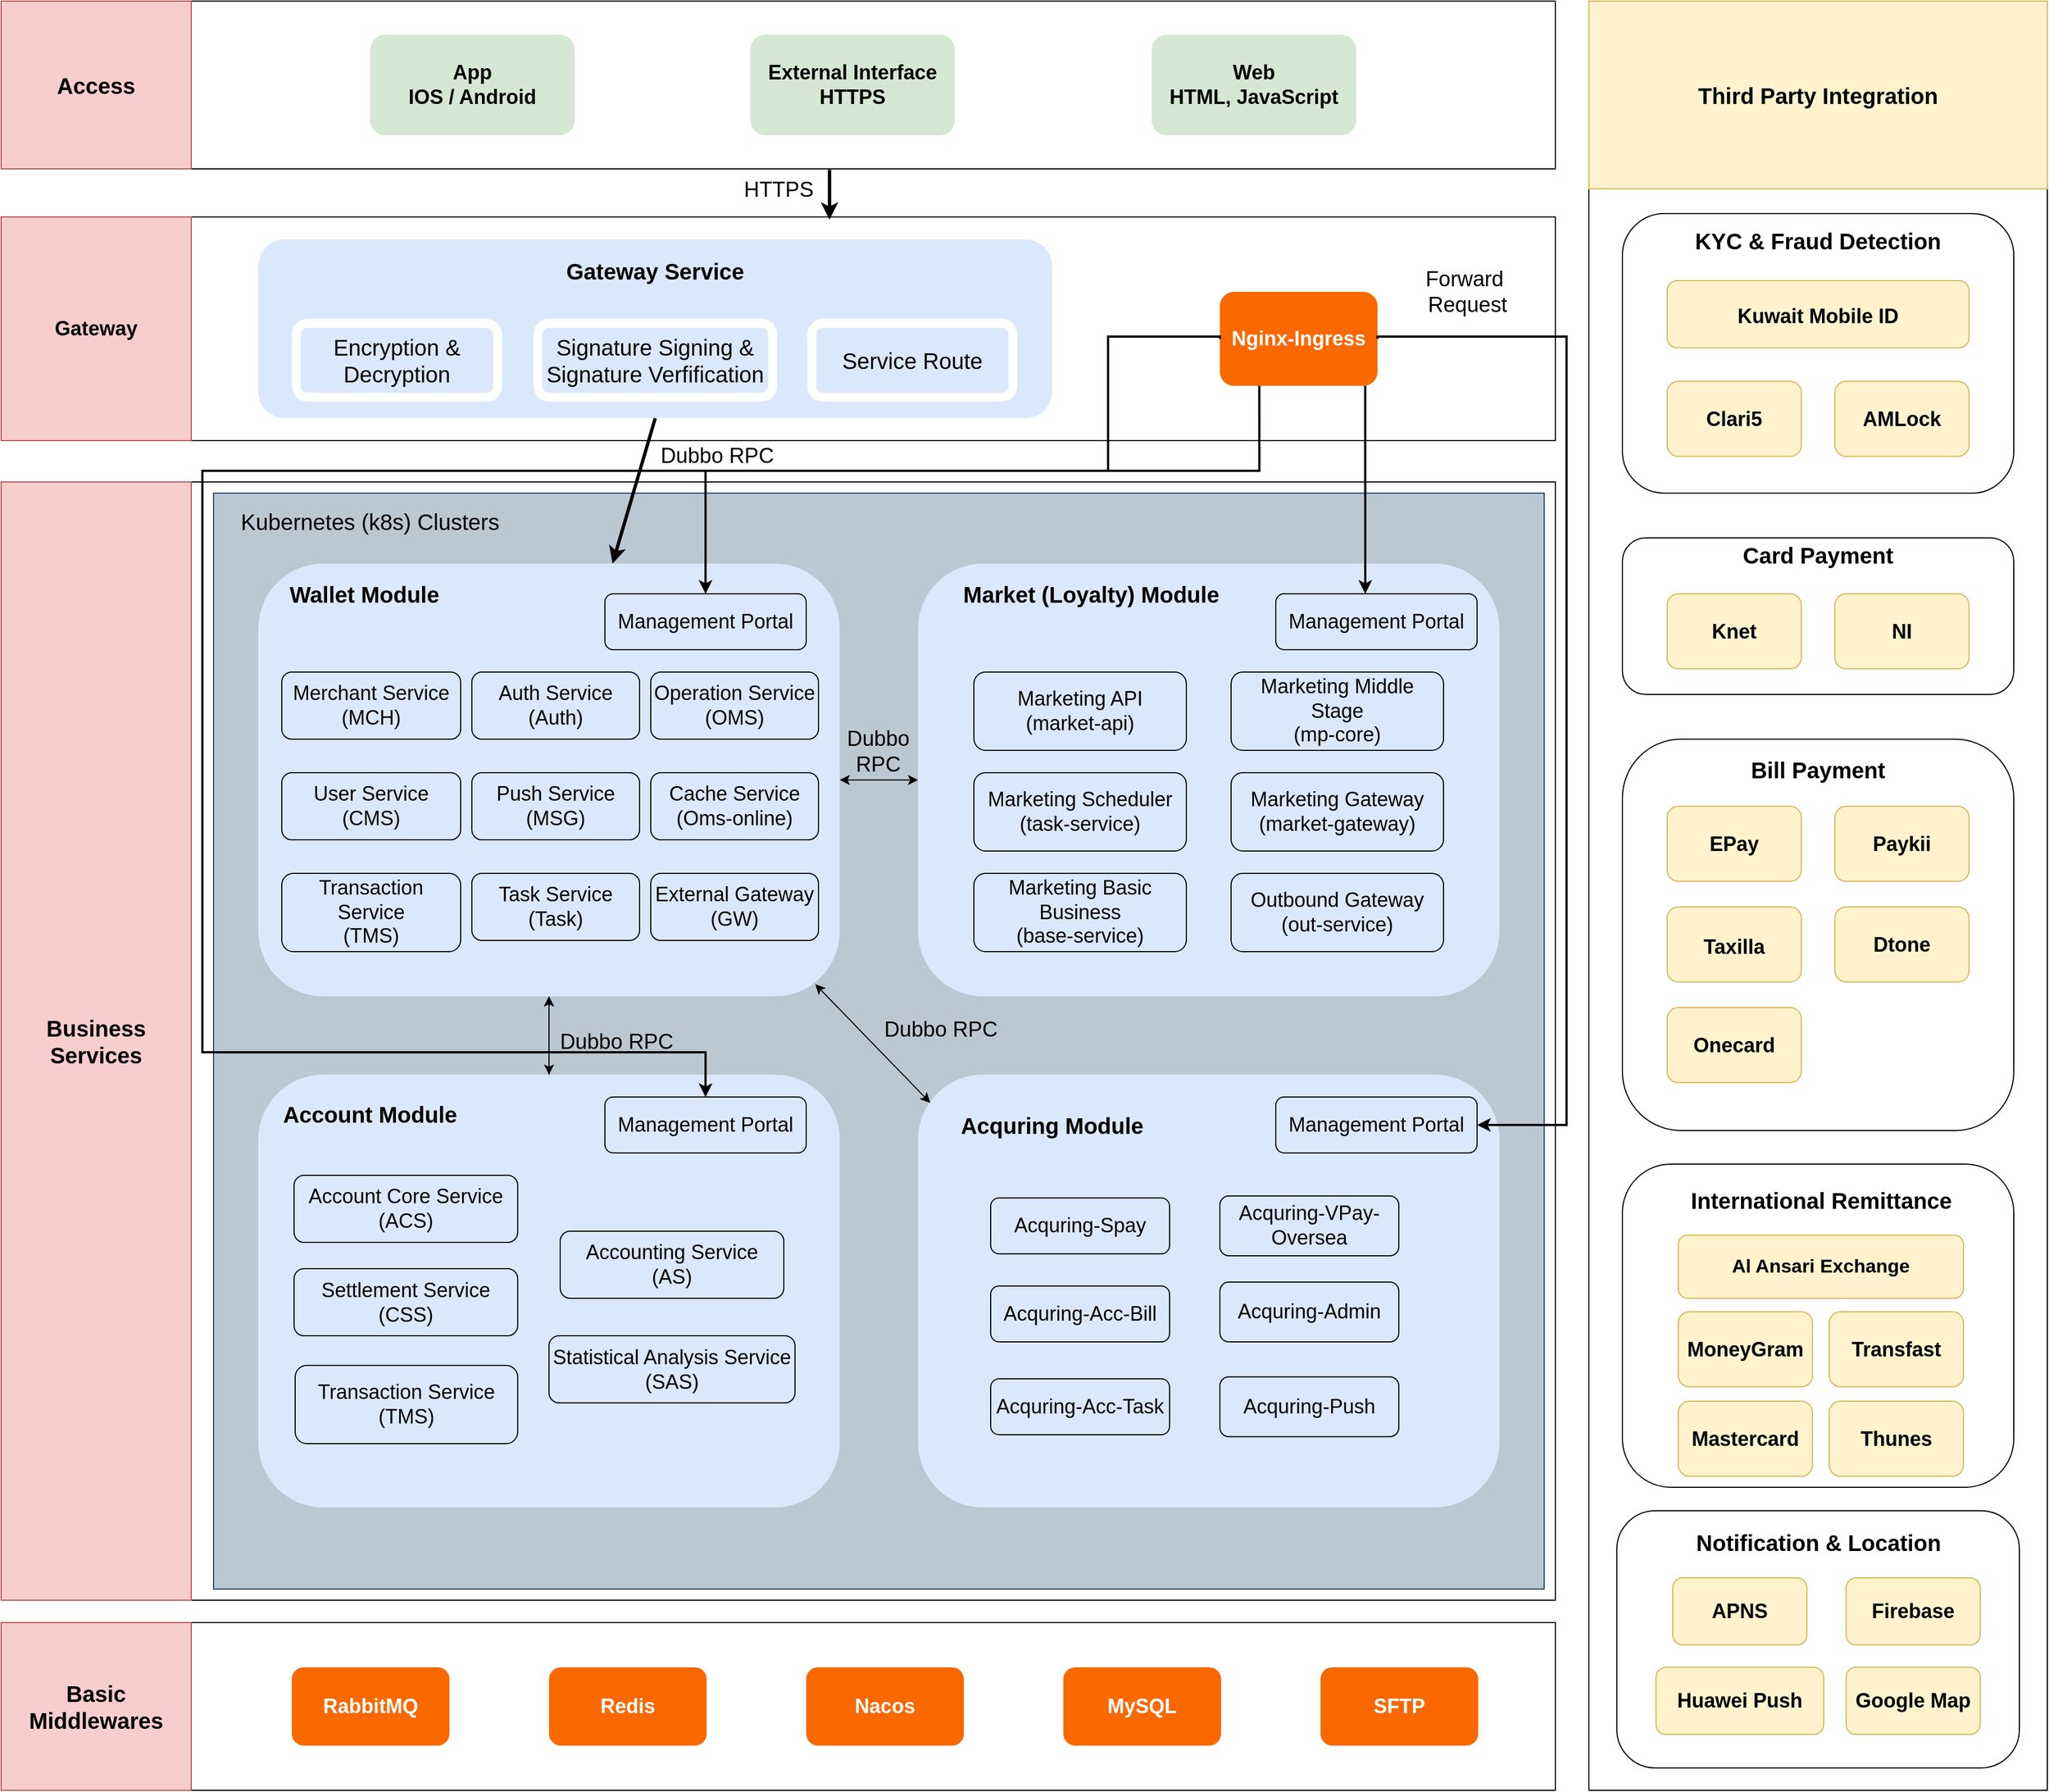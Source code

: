 <mxfile version="24.4.9" type="github">
  <diagram name="第 1 页" id="h-kJyA-lv_k0Xgh3hI3_">
    <mxGraphModel dx="2049" dy="-115" grid="1" gridSize="10" guides="1" tooltips="1" connect="1" arrows="1" fold="1" page="1" pageScale="1" pageWidth="827" pageHeight="1169" math="0" shadow="0">
      <root>
        <mxCell id="0" />
        <mxCell id="1" parent="0" />
        <mxCell id="MVd7tDYTYP6lwRs-U0C5-5" value="" style="group" vertex="1" connectable="0" parent="1">
          <mxGeometry x="120" y="1250" width="1390" height="150" as="geometry" />
        </mxCell>
        <mxCell id="MVd7tDYTYP6lwRs-U0C5-6" value="" style="rounded=0;whiteSpace=wrap;html=1;fontSize=11;strokeWidth=1;" vertex="1" parent="MVd7tDYTYP6lwRs-U0C5-5">
          <mxGeometry width="1390" height="150" as="geometry" />
        </mxCell>
        <mxCell id="MVd7tDYTYP6lwRs-U0C5-7" value="&lt;font size=&quot;1&quot; style=&quot;&quot;&gt;&lt;b style=&quot;font-size: 20px;&quot;&gt;Access&lt;/b&gt;&lt;/font&gt;" style="rounded=0;whiteSpace=wrap;html=1;fillColor=#f8cecc;strokeColor=#b85450;" vertex="1" parent="MVd7tDYTYP6lwRs-U0C5-5">
          <mxGeometry width="170" height="150" as="geometry" />
        </mxCell>
        <mxCell id="MVd7tDYTYP6lwRs-U0C5-36" value="&lt;b&gt;App&lt;/b&gt;&lt;div style=&quot;font-size: 18px;&quot;&gt;&lt;b&gt;IOS / Android&lt;/b&gt;&lt;/div&gt;" style="rounded=1;whiteSpace=wrap;html=1;fillColor=#d5e8d4;strokeColor=none;fontSize=18;" vertex="1" parent="MVd7tDYTYP6lwRs-U0C5-5">
          <mxGeometry x="330" y="30" width="183" height="90" as="geometry" />
        </mxCell>
        <mxCell id="MVd7tDYTYP6lwRs-U0C5-37" value="&lt;b&gt;External Interface&lt;/b&gt;&lt;div&gt;&lt;b&gt;HTTPS&lt;/b&gt;&lt;/div&gt;" style="rounded=1;whiteSpace=wrap;html=1;fillColor=#d5e8d4;strokeColor=none;fontSize=18;" vertex="1" parent="MVd7tDYTYP6lwRs-U0C5-5">
          <mxGeometry x="670" y="30" width="183" height="90" as="geometry" />
        </mxCell>
        <mxCell id="MVd7tDYTYP6lwRs-U0C5-38" value="&lt;b&gt;Web&lt;/b&gt;&lt;div&gt;&lt;b&gt;HTML, JavaScript&lt;/b&gt;&lt;/div&gt;" style="rounded=1;whiteSpace=wrap;html=1;fillColor=#d5e8d4;strokeColor=none;fontSize=18;" vertex="1" parent="MVd7tDYTYP6lwRs-U0C5-5">
          <mxGeometry x="1029" y="30" width="183" height="90" as="geometry" />
        </mxCell>
        <mxCell id="MVd7tDYTYP6lwRs-U0C5-11" value="" style="group" vertex="1" connectable="0" parent="1">
          <mxGeometry x="120" y="1443" width="1390" height="200" as="geometry" />
        </mxCell>
        <mxCell id="MVd7tDYTYP6lwRs-U0C5-12" value="" style="rounded=0;whiteSpace=wrap;html=1;fontSize=11;strokeWidth=1;" vertex="1" parent="MVd7tDYTYP6lwRs-U0C5-11">
          <mxGeometry width="1390" height="200" as="geometry" />
        </mxCell>
        <mxCell id="MVd7tDYTYP6lwRs-U0C5-13" value="&lt;font style=&quot;font-size: 18px;&quot;&gt;&lt;b&gt;Gateway&lt;/b&gt;&lt;/font&gt;" style="rounded=0;whiteSpace=wrap;html=1;fillColor=#f8cecc;strokeColor=#b85450;" vertex="1" parent="MVd7tDYTYP6lwRs-U0C5-11">
          <mxGeometry width="170" height="200" as="geometry" />
        </mxCell>
        <mxCell id="MVd7tDYTYP6lwRs-U0C5-39" value="&lt;font color=&quot;#ffffff&quot; style=&quot;font-size: 18px;&quot;&gt;&lt;b&gt;Nginx-Ingress&lt;/b&gt;&lt;/font&gt;" style="rounded=1;whiteSpace=wrap;html=1;labelBorderColor=none;fillColor=#fa6800;strokeColor=none;fontColor=#000000;" vertex="1" parent="MVd7tDYTYP6lwRs-U0C5-11">
          <mxGeometry x="1090" y="67.06" width="141" height="84" as="geometry" />
        </mxCell>
        <mxCell id="MVd7tDYTYP6lwRs-U0C5-117" value="" style="rounded=1;whiteSpace=wrap;html=1;fillColor=#dae8fc;strokeColor=none;" vertex="1" parent="MVd7tDYTYP6lwRs-U0C5-11">
          <mxGeometry x="230" y="20" width="710" height="160" as="geometry" />
        </mxCell>
        <mxCell id="MVd7tDYTYP6lwRs-U0C5-121" value="&lt;font style=&quot;font-size: 20px;&quot;&gt;Service Route&lt;/font&gt;" style="rounded=1;whiteSpace=wrap;html=1;fillColor=#dae8fc;strokeColor=#FFFFFF;strokeWidth=8;" vertex="1" parent="MVd7tDYTYP6lwRs-U0C5-11">
          <mxGeometry x="725" y="95.294" width="180" height="65.882" as="geometry" />
        </mxCell>
        <mxCell id="MVd7tDYTYP6lwRs-U0C5-120" value="&lt;font style=&quot;font-size: 20px;&quot;&gt;Signature Signing &amp;amp; Signature Verfification&lt;/font&gt;" style="rounded=1;whiteSpace=wrap;html=1;fillColor=#dae8fc;strokeColor=#FFFFFF;strokeWidth=8;" vertex="1" parent="MVd7tDYTYP6lwRs-U0C5-11">
          <mxGeometry x="480" y="95.294" width="210" height="65.882" as="geometry" />
        </mxCell>
        <mxCell id="MVd7tDYTYP6lwRs-U0C5-118" value="&lt;font style=&quot;font-size: 20px;&quot;&gt;Gateway Service&lt;/font&gt;" style="text;strokeColor=none;align=center;fillColor=none;html=1;verticalAlign=middle;whiteSpace=wrap;rounded=0;fontStyle=1" vertex="1" parent="MVd7tDYTYP6lwRs-U0C5-11">
          <mxGeometry x="445" y="29.412" width="280" height="37.647" as="geometry" />
        </mxCell>
        <mxCell id="MVd7tDYTYP6lwRs-U0C5-119" value="&lt;font style=&quot;font-size: 20px;&quot;&gt;Encryption &amp;amp; Decryption&lt;/font&gt;" style="rounded=1;whiteSpace=wrap;html=1;fillColor=#dae8fc;strokeColor=#FFFFFF;strokeWidth=8;" vertex="1" parent="MVd7tDYTYP6lwRs-U0C5-11">
          <mxGeometry x="264" y="95.294" width="180" height="65.882" as="geometry" />
        </mxCell>
        <mxCell id="MVd7tDYTYP6lwRs-U0C5-24" value="" style="group;fontStyle=1" vertex="1" connectable="0" parent="1">
          <mxGeometry x="120" y="1680" width="1420" height="1050" as="geometry" />
        </mxCell>
        <mxCell id="MVd7tDYTYP6lwRs-U0C5-15" value="" style="rounded=0;whiteSpace=wrap;html=1;fontSize=11;strokeWidth=1;" vertex="1" parent="MVd7tDYTYP6lwRs-U0C5-24">
          <mxGeometry width="1390" height="1000" as="geometry" />
        </mxCell>
        <mxCell id="MVd7tDYTYP6lwRs-U0C5-16" value="&lt;font style=&quot;font-size: 20px;&quot;&gt;&lt;b style=&quot;&quot;&gt;Business&lt;/b&gt;&lt;/font&gt;&lt;div style=&quot;font-size: 20px;&quot;&gt;&lt;font style=&quot;font-size: 20px;&quot;&gt;&lt;b style=&quot;&quot;&gt;Services&lt;/b&gt;&lt;/font&gt;&lt;/div&gt;" style="rounded=0;whiteSpace=wrap;html=1;fillColor=#f8cecc;strokeColor=#b85450;" vertex="1" parent="MVd7tDYTYP6lwRs-U0C5-24">
          <mxGeometry width="170" height="1000" as="geometry" />
        </mxCell>
        <mxCell id="MVd7tDYTYP6lwRs-U0C5-140" value="" style="rounded=0;whiteSpace=wrap;html=1;fillColor=#bac8d3;strokeColor=#23445d;" vertex="1" parent="MVd7tDYTYP6lwRs-U0C5-24">
          <mxGeometry x="190" y="10" width="1190" height="980" as="geometry" />
        </mxCell>
        <mxCell id="MVd7tDYTYP6lwRs-U0C5-167" style="rounded=0;orthogonalLoop=1;jettySize=auto;html=1;exitX=0.5;exitY=1;exitDx=0;exitDy=0;entryX=0.5;entryY=0;entryDx=0;entryDy=0;startArrow=classic;startFill=1;" edge="1" parent="MVd7tDYTYP6lwRs-U0C5-24" source="MVd7tDYTYP6lwRs-U0C5-125" target="MVd7tDYTYP6lwRs-U0C5-153">
          <mxGeometry relative="1" as="geometry" />
        </mxCell>
        <mxCell id="MVd7tDYTYP6lwRs-U0C5-170" value="&lt;font style=&quot;font-size: 19px;&quot;&gt;Dubbo RPC&lt;/font&gt;" style="edgeLabel;html=1;align=center;verticalAlign=middle;resizable=0;points=[];labelBackgroundColor=none;" vertex="1" connectable="0" parent="MVd7tDYTYP6lwRs-U0C5-167">
          <mxGeometry x="0.041" y="-3" relative="1" as="geometry">
            <mxPoint x="63" y="4" as="offset" />
          </mxGeometry>
        </mxCell>
        <mxCell id="MVd7tDYTYP6lwRs-U0C5-168" style="edgeStyle=orthogonalEdgeStyle;rounded=0;orthogonalLoop=1;jettySize=auto;html=1;exitX=1;exitY=0.5;exitDx=0;exitDy=0;entryX=0;entryY=0.5;entryDx=0;entryDy=0;startArrow=classic;startFill=1;" edge="1" parent="MVd7tDYTYP6lwRs-U0C5-24" source="MVd7tDYTYP6lwRs-U0C5-125" target="MVd7tDYTYP6lwRs-U0C5-152">
          <mxGeometry relative="1" as="geometry" />
        </mxCell>
        <mxCell id="MVd7tDYTYP6lwRs-U0C5-175" value="&lt;span style=&quot;font-size: 19px;&quot;&gt;Dubbo&lt;/span&gt;&lt;div&gt;&lt;span style=&quot;font-size: 19px;&quot;&gt;RPC&lt;/span&gt;&lt;/div&gt;" style="edgeLabel;html=1;align=center;verticalAlign=middle;resizable=0;points=[];labelBackgroundColor=none;" vertex="1" connectable="0" parent="MVd7tDYTYP6lwRs-U0C5-168">
          <mxGeometry x="-0.196" relative="1" as="geometry">
            <mxPoint x="6" y="-26" as="offset" />
          </mxGeometry>
        </mxCell>
        <mxCell id="MVd7tDYTYP6lwRs-U0C5-125" value="" style="rounded=1;whiteSpace=wrap;html=1;fillColor=#dae8fc;strokeColor=none;" vertex="1" parent="MVd7tDYTYP6lwRs-U0C5-24">
          <mxGeometry x="230" y="73" width="520" height="387" as="geometry" />
        </mxCell>
        <mxCell id="MVd7tDYTYP6lwRs-U0C5-152" value="" style="rounded=1;whiteSpace=wrap;html=1;fillColor=#dae8fc;strokeColor=none;" vertex="1" parent="MVd7tDYTYP6lwRs-U0C5-24">
          <mxGeometry x="820" y="73" width="520" height="387" as="geometry" />
        </mxCell>
        <mxCell id="MVd7tDYTYP6lwRs-U0C5-172" value="" style="edgeStyle=orthogonalEdgeStyle;rounded=0;orthogonalLoop=1;jettySize=auto;html=1;" edge="1" parent="MVd7tDYTYP6lwRs-U0C5-24" source="MVd7tDYTYP6lwRs-U0C5-153" target="MVd7tDYTYP6lwRs-U0C5-125">
          <mxGeometry relative="1" as="geometry" />
        </mxCell>
        <mxCell id="MVd7tDYTYP6lwRs-U0C5-153" value="" style="rounded=1;whiteSpace=wrap;html=1;fillColor=#dae8fc;strokeColor=none;" vertex="1" parent="MVd7tDYTYP6lwRs-U0C5-24">
          <mxGeometry x="230" y="530" width="520" height="387" as="geometry" />
        </mxCell>
        <mxCell id="MVd7tDYTYP6lwRs-U0C5-154" value="" style="rounded=1;whiteSpace=wrap;html=1;fillColor=#dae8fc;strokeColor=none;" vertex="1" parent="MVd7tDYTYP6lwRs-U0C5-24">
          <mxGeometry x="820" y="530" width="520" height="387" as="geometry" />
        </mxCell>
        <mxCell id="MVd7tDYTYP6lwRs-U0C5-156" value="&lt;font style=&quot;font-size: 18px;&quot;&gt;Management Portal&lt;/font&gt;" style="rounded=1;whiteSpace=wrap;html=1;fillColor=#dae8fc;strokeColor=#000000;" vertex="1" parent="MVd7tDYTYP6lwRs-U0C5-24">
          <mxGeometry x="540" y="100" width="180" height="50" as="geometry" />
        </mxCell>
        <mxCell id="MVd7tDYTYP6lwRs-U0C5-160" value="&lt;font style=&quot;font-size: 20px;&quot;&gt;Kubernetes (k8s) Clusters&lt;/font&gt;" style="text;strokeColor=none;align=center;fillColor=none;html=1;verticalAlign=middle;whiteSpace=wrap;rounded=0;" vertex="1" parent="MVd7tDYTYP6lwRs-U0C5-24">
          <mxGeometry x="200" y="20" width="260" height="30" as="geometry" />
        </mxCell>
        <mxCell id="MVd7tDYTYP6lwRs-U0C5-169" style="rounded=0;orthogonalLoop=1;jettySize=auto;html=1;exitX=0.958;exitY=0.972;exitDx=0;exitDy=0;entryX=0.021;entryY=0.065;entryDx=0;entryDy=0;entryPerimeter=0;startArrow=classic;startFill=1;exitPerimeter=0;" edge="1" parent="MVd7tDYTYP6lwRs-U0C5-24" source="MVd7tDYTYP6lwRs-U0C5-125" target="MVd7tDYTYP6lwRs-U0C5-154">
          <mxGeometry relative="1" as="geometry" />
        </mxCell>
        <mxCell id="MVd7tDYTYP6lwRs-U0C5-174" value="&lt;span style=&quot;font-size: 19px;&quot;&gt;Dubbo RPC&lt;/span&gt;" style="edgeLabel;html=1;align=center;verticalAlign=middle;resizable=0;points=[];labelBackgroundColor=none;" vertex="1" connectable="0" parent="MVd7tDYTYP6lwRs-U0C5-169">
          <mxGeometry x="-0.179" y="5" relative="1" as="geometry">
            <mxPoint x="66" y="1" as="offset" />
          </mxGeometry>
        </mxCell>
        <mxCell id="MVd7tDYTYP6lwRs-U0C5-177" value="&lt;font style=&quot;font-size: 20px;&quot;&gt;&lt;b&gt;Wallet Module&lt;/b&gt;&lt;/font&gt;" style="text;strokeColor=none;align=center;fillColor=none;html=1;verticalAlign=middle;whiteSpace=wrap;rounded=0;" vertex="1" parent="MVd7tDYTYP6lwRs-U0C5-24">
          <mxGeometry x="220" y="90" width="210" height="20" as="geometry" />
        </mxCell>
        <mxCell id="MVd7tDYTYP6lwRs-U0C5-179" value="&lt;b&gt;&lt;font style=&quot;font-size: 20px;&quot;&gt;Market (Loyalty) Module&lt;/font&gt;&lt;/b&gt;" style="text;strokeColor=none;align=center;fillColor=none;html=1;verticalAlign=middle;whiteSpace=wrap;rounded=0;" vertex="1" parent="MVd7tDYTYP6lwRs-U0C5-24">
          <mxGeometry x="850" y="85" width="250" height="30" as="geometry" />
        </mxCell>
        <mxCell id="MVd7tDYTYP6lwRs-U0C5-180" value="&lt;b&gt;&lt;font style=&quot;font-size: 20px;&quot;&gt;Account Module&lt;/font&gt;&lt;/b&gt;" style="text;strokeColor=none;align=center;fillColor=none;html=1;verticalAlign=middle;whiteSpace=wrap;rounded=0;" vertex="1" parent="MVd7tDYTYP6lwRs-U0C5-24">
          <mxGeometry x="240" y="550" width="180" height="30" as="geometry" />
        </mxCell>
        <mxCell id="MVd7tDYTYP6lwRs-U0C5-181" value="&lt;b&gt;&lt;font style=&quot;font-size: 20px;&quot;&gt;Acquring Module&lt;/font&gt;&lt;/b&gt;" style="text;strokeColor=none;align=center;fillColor=none;html=1;verticalAlign=middle;whiteSpace=wrap;rounded=0;" vertex="1" parent="MVd7tDYTYP6lwRs-U0C5-24">
          <mxGeometry x="850" y="560" width="180" height="30" as="geometry" />
        </mxCell>
        <mxCell id="MVd7tDYTYP6lwRs-U0C5-182" value="&lt;font style=&quot;font-size: 18px;&quot;&gt;Merchant Service (MCH)&lt;/font&gt;" style="rounded=1;whiteSpace=wrap;html=1;fillColor=#dae8fc;strokeColor=#000000;" vertex="1" parent="MVd7tDYTYP6lwRs-U0C5-24">
          <mxGeometry x="251" y="170" width="160" height="60" as="geometry" />
        </mxCell>
        <mxCell id="MVd7tDYTYP6lwRs-U0C5-183" value="&lt;font style=&quot;font-size: 18px;&quot;&gt;Management Portal&lt;/font&gt;" style="rounded=1;whiteSpace=wrap;html=1;fillColor=#dae8fc;strokeColor=#000000;" vertex="1" parent="MVd7tDYTYP6lwRs-U0C5-24">
          <mxGeometry x="1140" y="100" width="180" height="50" as="geometry" />
        </mxCell>
        <mxCell id="MVd7tDYTYP6lwRs-U0C5-184" value="&lt;font style=&quot;font-size: 18px;&quot;&gt;Management Portal&lt;/font&gt;" style="rounded=1;whiteSpace=wrap;html=1;fillColor=#dae8fc;strokeColor=#000000;" vertex="1" parent="MVd7tDYTYP6lwRs-U0C5-24">
          <mxGeometry x="540" y="550" width="180" height="50" as="geometry" />
        </mxCell>
        <mxCell id="MVd7tDYTYP6lwRs-U0C5-185" value="&lt;font style=&quot;font-size: 18px;&quot;&gt;Management Portal&lt;/font&gt;" style="rounded=1;whiteSpace=wrap;html=1;fillColor=#dae8fc;strokeColor=#000000;" vertex="1" parent="MVd7tDYTYP6lwRs-U0C5-24">
          <mxGeometry x="1140" y="550" width="180" height="50" as="geometry" />
        </mxCell>
        <mxCell id="MVd7tDYTYP6lwRs-U0C5-187" value="&lt;font style=&quot;font-size: 18px;&quot;&gt;User Service (CMS)&lt;/font&gt;" style="rounded=1;whiteSpace=wrap;html=1;fillColor=#dae8fc;strokeColor=#000000;" vertex="1" parent="MVd7tDYTYP6lwRs-U0C5-24">
          <mxGeometry x="251" y="260" width="160" height="60" as="geometry" />
        </mxCell>
        <mxCell id="MVd7tDYTYP6lwRs-U0C5-188" value="&lt;font style=&quot;font-size: 18px;&quot;&gt;Transaction Service&lt;/font&gt;&lt;div&gt;&lt;font style=&quot;font-size: 18px;&quot;&gt;(TMS)&lt;/font&gt;&lt;/div&gt;" style="rounded=1;whiteSpace=wrap;html=1;fillColor=#dae8fc;strokeColor=#000000;" vertex="1" parent="MVd7tDYTYP6lwRs-U0C5-24">
          <mxGeometry x="251" y="350" width="160" height="70" as="geometry" />
        </mxCell>
        <mxCell id="MVd7tDYTYP6lwRs-U0C5-190" value="&lt;font style=&quot;font-size: 18px;&quot;&gt;Auth Service (Auth)&lt;/font&gt;" style="rounded=1;whiteSpace=wrap;html=1;fillColor=#dae8fc;strokeColor=#000000;" vertex="1" parent="MVd7tDYTYP6lwRs-U0C5-24">
          <mxGeometry x="421" y="170" width="150" height="60" as="geometry" />
        </mxCell>
        <mxCell id="MVd7tDYTYP6lwRs-U0C5-191" value="&lt;font style=&quot;font-size: 18px;&quot;&gt;Push Service (MSG)&lt;/font&gt;" style="rounded=1;whiteSpace=wrap;html=1;fillColor=#dae8fc;strokeColor=#000000;" vertex="1" parent="MVd7tDYTYP6lwRs-U0C5-24">
          <mxGeometry x="421" y="260" width="150" height="60" as="geometry" />
        </mxCell>
        <mxCell id="MVd7tDYTYP6lwRs-U0C5-192" value="&lt;font style=&quot;font-size: 18px;&quot;&gt;Task Service (Task&lt;/font&gt;&lt;span style=&quot;font-size: 18px; background-color: initial;&quot;&gt;)&lt;/span&gt;" style="rounded=1;whiteSpace=wrap;html=1;fillColor=#dae8fc;strokeColor=#000000;" vertex="1" parent="MVd7tDYTYP6lwRs-U0C5-24">
          <mxGeometry x="421" y="350" width="150" height="60" as="geometry" />
        </mxCell>
        <mxCell id="MVd7tDYTYP6lwRs-U0C5-193" value="&lt;span style=&quot;font-size: 18px;&quot;&gt;Cache Service (Oms-online)&lt;/span&gt;" style="rounded=1;whiteSpace=wrap;html=1;fillColor=#dae8fc;strokeColor=#000000;" vertex="1" parent="MVd7tDYTYP6lwRs-U0C5-24">
          <mxGeometry x="581" y="260" width="150" height="60" as="geometry" />
        </mxCell>
        <mxCell id="MVd7tDYTYP6lwRs-U0C5-194" value="&lt;font style=&quot;font-size: 18px;&quot;&gt;Operation Service (OMS)&lt;/font&gt;" style="rounded=1;whiteSpace=wrap;html=1;fillColor=#dae8fc;strokeColor=#000000;" vertex="1" parent="MVd7tDYTYP6lwRs-U0C5-24">
          <mxGeometry x="581" y="170" width="150" height="60" as="geometry" />
        </mxCell>
        <mxCell id="MVd7tDYTYP6lwRs-U0C5-195" value="&lt;span style=&quot;font-size: 18px;&quot;&gt;External Gateway (GW)&lt;/span&gt;" style="rounded=1;whiteSpace=wrap;html=1;fillColor=#dae8fc;strokeColor=#000000;" vertex="1" parent="MVd7tDYTYP6lwRs-U0C5-24">
          <mxGeometry x="581" y="350" width="150" height="60" as="geometry" />
        </mxCell>
        <mxCell id="MVd7tDYTYP6lwRs-U0C5-196" value="&lt;font style=&quot;font-size: 18px;&quot;&gt;Account Core Service (ACS)&lt;/font&gt;" style="rounded=1;whiteSpace=wrap;html=1;fillColor=#dae8fc;strokeColor=#000000;" vertex="1" parent="MVd7tDYTYP6lwRs-U0C5-24">
          <mxGeometry x="262" y="620" width="200" height="60" as="geometry" />
        </mxCell>
        <mxCell id="MVd7tDYTYP6lwRs-U0C5-205" value="&lt;font style=&quot;font-size: 18px;&quot;&gt;Settlement Service (CSS)&lt;/font&gt;" style="rounded=1;whiteSpace=wrap;html=1;fillColor=#dae8fc;strokeColor=#000000;" vertex="1" parent="MVd7tDYTYP6lwRs-U0C5-24">
          <mxGeometry x="262" y="703.5" width="200" height="60" as="geometry" />
        </mxCell>
        <mxCell id="MVd7tDYTYP6lwRs-U0C5-206" value="&lt;font style=&quot;font-size: 18px;&quot;&gt;Accounting Service&lt;/font&gt;&lt;div&gt;&lt;font style=&quot;font-size: 18px;&quot;&gt;(AS)&lt;/font&gt;&lt;/div&gt;" style="rounded=1;whiteSpace=wrap;html=1;fillColor=#dae8fc;strokeColor=#000000;" vertex="1" parent="MVd7tDYTYP6lwRs-U0C5-24">
          <mxGeometry x="500" y="670" width="200" height="60" as="geometry" />
        </mxCell>
        <mxCell id="MVd7tDYTYP6lwRs-U0C5-207" value="&lt;font style=&quot;font-size: 18px;&quot;&gt;Transaction Service&lt;/font&gt;&lt;div&gt;&lt;font style=&quot;font-size: 18px;&quot;&gt;(TMS)&lt;/font&gt;&lt;/div&gt;" style="rounded=1;whiteSpace=wrap;html=1;fillColor=#dae8fc;strokeColor=#000000;" vertex="1" parent="MVd7tDYTYP6lwRs-U0C5-24">
          <mxGeometry x="263" y="790" width="199" height="70" as="geometry" />
        </mxCell>
        <mxCell id="MVd7tDYTYP6lwRs-U0C5-208" value="&lt;span style=&quot;font-size: 18px;&quot;&gt;Statistical Analysis Service&lt;/span&gt;&lt;div&gt;&lt;span style=&quot;font-size: 18px;&quot;&gt;(SAS)&lt;/span&gt;&lt;/div&gt;" style="rounded=1;whiteSpace=wrap;html=1;fillColor=#dae8fc;strokeColor=#000000;" vertex="1" parent="MVd7tDYTYP6lwRs-U0C5-24">
          <mxGeometry x="490" y="763.5" width="220" height="60" as="geometry" />
        </mxCell>
        <mxCell id="MVd7tDYTYP6lwRs-U0C5-209" value="&lt;font style=&quot;font-size: 18px;&quot;&gt;Marketing API&lt;/font&gt;&lt;div&gt;&lt;font style=&quot;font-size: 18px;&quot;&gt;(market-api)&lt;/font&gt;&lt;/div&gt;" style="rounded=1;whiteSpace=wrap;html=1;fillColor=#dae8fc;strokeColor=#000000;" vertex="1" parent="MVd7tDYTYP6lwRs-U0C5-24">
          <mxGeometry x="870" y="170" width="190" height="70" as="geometry" />
        </mxCell>
        <mxCell id="MVd7tDYTYP6lwRs-U0C5-210" value="&lt;font style=&quot;font-size: 18px;&quot;&gt;Marketing Gateway&lt;/font&gt;&lt;div&gt;&lt;span style=&quot;font-size: 18px; background-color: initial;&quot;&gt;(market-gateway)&lt;/span&gt;&lt;/div&gt;" style="rounded=1;whiteSpace=wrap;html=1;fillColor=#dae8fc;strokeColor=#000000;" vertex="1" parent="MVd7tDYTYP6lwRs-U0C5-24">
          <mxGeometry x="1100" y="260" width="190" height="70" as="geometry" />
        </mxCell>
        <mxCell id="MVd7tDYTYP6lwRs-U0C5-211" value="&lt;font style=&quot;font-size: 18px;&quot;&gt;Marketing Scheduler&lt;/font&gt;&lt;div&gt;&lt;font style=&quot;font-size: 18px;&quot;&gt;(task-service)&lt;/font&gt;&lt;/div&gt;" style="rounded=1;whiteSpace=wrap;html=1;fillColor=#dae8fc;strokeColor=#000000;" vertex="1" parent="MVd7tDYTYP6lwRs-U0C5-24">
          <mxGeometry x="870" y="260" width="190" height="70" as="geometry" />
        </mxCell>
        <mxCell id="MVd7tDYTYP6lwRs-U0C5-212" value="&lt;font style=&quot;font-size: 18px;&quot;&gt;Marketing Middle Stage&lt;/font&gt;&lt;div&gt;&lt;font style=&quot;font-size: 18px;&quot;&gt;(mp-core)&lt;/font&gt;&lt;/div&gt;" style="rounded=1;whiteSpace=wrap;html=1;fillColor=#dae8fc;strokeColor=#000000;" vertex="1" parent="MVd7tDYTYP6lwRs-U0C5-24">
          <mxGeometry x="1100" y="170" width="190" height="70" as="geometry" />
        </mxCell>
        <mxCell id="MVd7tDYTYP6lwRs-U0C5-213" value="&lt;font style=&quot;font-size: 18px;&quot;&gt;Marketing Basic Business&lt;/font&gt;&lt;div&gt;&lt;font style=&quot;font-size: 18px;&quot;&gt;(base-service)&lt;/font&gt;&lt;/div&gt;" style="rounded=1;whiteSpace=wrap;html=1;fillColor=#dae8fc;strokeColor=#000000;" vertex="1" parent="MVd7tDYTYP6lwRs-U0C5-24">
          <mxGeometry x="870" y="350" width="190" height="70" as="geometry" />
        </mxCell>
        <mxCell id="MVd7tDYTYP6lwRs-U0C5-214" value="&lt;font style=&quot;font-size: 18px;&quot;&gt;Outbound Gateway&lt;/font&gt;&lt;div&gt;&lt;font style=&quot;font-size: 18px;&quot;&gt;(out-service)&lt;/font&gt;&lt;/div&gt;" style="rounded=1;whiteSpace=wrap;html=1;fillColor=#dae8fc;strokeColor=#000000;" vertex="1" parent="MVd7tDYTYP6lwRs-U0C5-24">
          <mxGeometry x="1100" y="350" width="190" height="70" as="geometry" />
        </mxCell>
        <mxCell id="MVd7tDYTYP6lwRs-U0C5-215" value="&lt;span style=&quot;font-size: 18px;&quot;&gt;Acquring-Spay&lt;/span&gt;" style="rounded=1;whiteSpace=wrap;html=1;fillColor=#dae8fc;strokeColor=#000000;" vertex="1" parent="MVd7tDYTYP6lwRs-U0C5-24">
          <mxGeometry x="885" y="640.25" width="160" height="50" as="geometry" />
        </mxCell>
        <mxCell id="MVd7tDYTYP6lwRs-U0C5-216" value="&lt;span style=&quot;font-size: 18px;&quot;&gt;Acquring-Acc-Bill&lt;/span&gt;" style="rounded=1;whiteSpace=wrap;html=1;fillColor=#dae8fc;strokeColor=#000000;" vertex="1" parent="MVd7tDYTYP6lwRs-U0C5-24">
          <mxGeometry x="885" y="719" width="160" height="50" as="geometry" />
        </mxCell>
        <mxCell id="MVd7tDYTYP6lwRs-U0C5-217" value="&lt;span style=&quot;font-size: 18px;&quot;&gt;Acquring-Acc-Task&lt;/span&gt;" style="rounded=1;whiteSpace=wrap;html=1;fillColor=#dae8fc;strokeColor=#000000;" vertex="1" parent="MVd7tDYTYP6lwRs-U0C5-24">
          <mxGeometry x="885" y="802" width="160" height="50" as="geometry" />
        </mxCell>
        <mxCell id="MVd7tDYTYP6lwRs-U0C5-218" value="&lt;span style=&quot;font-size: 18px;&quot;&gt;Acquring-VPay-Oversea&lt;/span&gt;" style="rounded=1;whiteSpace=wrap;html=1;fillColor=#dae8fc;strokeColor=#000000;" vertex="1" parent="MVd7tDYTYP6lwRs-U0C5-24">
          <mxGeometry x="1090" y="638.5" width="160" height="53.5" as="geometry" />
        </mxCell>
        <mxCell id="MVd7tDYTYP6lwRs-U0C5-219" value="&lt;span style=&quot;font-size: 18px;&quot;&gt;Acquring-Push&lt;/span&gt;" style="rounded=1;whiteSpace=wrap;html=1;fillColor=#dae8fc;strokeColor=#000000;" vertex="1" parent="MVd7tDYTYP6lwRs-U0C5-24">
          <mxGeometry x="1090" y="800.25" width="160" height="53.5" as="geometry" />
        </mxCell>
        <mxCell id="MVd7tDYTYP6lwRs-U0C5-220" value="&lt;span style=&quot;font-size: 18px;&quot;&gt;Acquring-Admin&lt;/span&gt;" style="rounded=1;whiteSpace=wrap;html=1;fillColor=#dae8fc;strokeColor=#000000;" vertex="1" parent="MVd7tDYTYP6lwRs-U0C5-24">
          <mxGeometry x="1090" y="715.5" width="160" height="53.5" as="geometry" />
        </mxCell>
        <mxCell id="MVd7tDYTYP6lwRs-U0C5-25" value="" style="group;fillColor=#fff2cc;strokeColor=#d6b656;container=0;" vertex="1" connectable="0" parent="1">
          <mxGeometry x="1540" y="1250" width="410" height="1600" as="geometry" />
        </mxCell>
        <mxCell id="MVd7tDYTYP6lwRs-U0C5-1" value="" style="rounded=0;whiteSpace=wrap;html=1;fontSize=11;strokeWidth=1;" vertex="1" parent="1">
          <mxGeometry x="120" y="2700" width="1390" height="150" as="geometry" />
        </mxCell>
        <mxCell id="MVd7tDYTYP6lwRs-U0C5-3" value="&lt;font style=&quot;font-size: 20px;&quot;&gt;&lt;b style=&quot;&quot;&gt;Basic&lt;/b&gt;&lt;/font&gt;&lt;div style=&quot;font-size: 20px;&quot;&gt;&lt;font style=&quot;font-size: 20px;&quot;&gt;&lt;b style=&quot;&quot;&gt;Middlewares&lt;/b&gt;&lt;/font&gt;&lt;/div&gt;" style="rounded=0;whiteSpace=wrap;html=1;fillColor=#f8cecc;strokeColor=#b85450;" vertex="1" parent="1">
          <mxGeometry x="120" y="2700" width="170" height="150" as="geometry" />
        </mxCell>
        <mxCell id="MVd7tDYTYP6lwRs-U0C5-26" value="&lt;font color=&quot;#ffffff&quot; style=&quot;font-size: 18px;&quot;&gt;&lt;b&gt;RabbitMQ&lt;/b&gt;&lt;/font&gt;" style="rounded=1;whiteSpace=wrap;html=1;labelBorderColor=none;fillColor=#fa6800;strokeColor=none;fontColor=#000000;" vertex="1" parent="1">
          <mxGeometry x="380" y="2740" width="141" height="70" as="geometry" />
        </mxCell>
        <mxCell id="MVd7tDYTYP6lwRs-U0C5-31" value="&lt;font color=&quot;#ffffff&quot; style=&quot;font-size: 18px;&quot;&gt;&lt;b&gt;Redis&lt;/b&gt;&lt;/font&gt;" style="rounded=1;whiteSpace=wrap;html=1;labelBorderColor=none;fillColor=#fa6800;strokeColor=none;fontColor=#000000;" vertex="1" parent="1">
          <mxGeometry x="610" y="2740" width="141" height="70" as="geometry" />
        </mxCell>
        <mxCell id="MVd7tDYTYP6lwRs-U0C5-32" value="&lt;font color=&quot;#ffffff&quot; style=&quot;font-size: 18px;&quot;&gt;&lt;b&gt;Nacos&lt;/b&gt;&lt;/font&gt;" style="rounded=1;whiteSpace=wrap;html=1;labelBorderColor=none;fillColor=#fa6800;strokeColor=none;fontColor=#000000;" vertex="1" parent="1">
          <mxGeometry x="840" y="2740" width="141" height="70" as="geometry" />
        </mxCell>
        <mxCell id="MVd7tDYTYP6lwRs-U0C5-34" value="&lt;font color=&quot;#ffffff&quot; style=&quot;font-size: 18px;&quot;&gt;&lt;b&gt;MySQL&lt;/b&gt;&lt;/font&gt;" style="rounded=1;whiteSpace=wrap;html=1;labelBorderColor=none;fillColor=#fa6800;strokeColor=none;fontColor=#000000;" vertex="1" parent="1">
          <mxGeometry x="1070" y="2740" width="141" height="70" as="geometry" />
        </mxCell>
        <mxCell id="MVd7tDYTYP6lwRs-U0C5-33" value="&lt;font color=&quot;#ffffff&quot; style=&quot;font-size: 18px;&quot;&gt;&lt;b&gt;SFTP&lt;/b&gt;&lt;/font&gt;" style="rounded=1;whiteSpace=wrap;html=1;labelBorderColor=none;fillColor=#fa6800;strokeColor=none;fontColor=#000000;" vertex="1" parent="1">
          <mxGeometry x="1300" y="2740" width="141" height="70" as="geometry" />
        </mxCell>
        <mxCell id="MVd7tDYTYP6lwRs-U0C5-18" value="" style="rounded=0;whiteSpace=wrap;html=1;fontSize=11;strokeWidth=1;" vertex="1" parent="1">
          <mxGeometry x="1540" y="1250" width="410.0" height="1600.0" as="geometry" />
        </mxCell>
        <mxCell id="MVd7tDYTYP6lwRs-U0C5-23" value="&lt;font style=&quot;font-size: 20px;&quot;&gt;&lt;b style=&quot;&quot;&gt;Third Party&amp;nbsp;&lt;/b&gt;&lt;/font&gt;&lt;b style=&quot;font-size: 20px; background-color: initial;&quot;&gt;Integration&lt;/b&gt;" style="rounded=0;whiteSpace=wrap;html=1;fillColor=#fff2cc;strokeColor=#d6b656;" vertex="1" parent="1">
          <mxGeometry x="1540" y="1250" width="410.0" height="167.832" as="geometry" />
        </mxCell>
        <mxCell id="MVd7tDYTYP6lwRs-U0C5-93" value="" style="group" vertex="1" connectable="0" parent="1">
          <mxGeometry x="1570" y="2290" width="350" height="288.99" as="geometry" />
        </mxCell>
        <mxCell id="MVd7tDYTYP6lwRs-U0C5-76" value="" style="rounded=1;whiteSpace=wrap;html=1;" vertex="1" parent="MVd7tDYTYP6lwRs-U0C5-93">
          <mxGeometry width="350" height="288.99" as="geometry" />
        </mxCell>
        <mxCell id="MVd7tDYTYP6lwRs-U0C5-77" value="&lt;font size=&quot;1&quot; style=&quot;&quot;&gt;&lt;b style=&quot;font-size: 20px;&quot;&gt;International Remittance&lt;/b&gt;&lt;/font&gt;" style="text;strokeColor=none;align=center;fillColor=none;html=1;verticalAlign=middle;whiteSpace=wrap;rounded=0;" vertex="1" parent="MVd7tDYTYP6lwRs-U0C5-93">
          <mxGeometry x="42.632" width="269.737" height="63.485" as="geometry" />
        </mxCell>
        <mxCell id="MVd7tDYTYP6lwRs-U0C5-50" value="&lt;strong&gt;&lt;font style=&quot;font-size: 17px;&quot;&gt;Al Ansari Exchange&lt;/font&gt;&lt;/strong&gt;" style="rounded=1;whiteSpace=wrap;html=1;fillColor=#fff2cc;strokeColor=#d6b656;" vertex="1" parent="MVd7tDYTYP6lwRs-U0C5-93">
          <mxGeometry x="50" y="63.48" width="255" height="56.52" as="geometry" />
        </mxCell>
        <mxCell id="MVd7tDYTYP6lwRs-U0C5-43" value="&lt;b&gt;&lt;font style=&quot;font-size: 18px;&quot;&gt;Transfast&lt;/font&gt;&lt;/b&gt;" style="rounded=1;whiteSpace=wrap;html=1;fillColor=#fff2cc;strokeColor=#d6b656;" vertex="1" parent="MVd7tDYTYP6lwRs-U0C5-93">
          <mxGeometry x="185" y="132.029" width="120" height="67.133" as="geometry" />
        </mxCell>
        <mxCell id="MVd7tDYTYP6lwRs-U0C5-54" value="&lt;b&gt;&lt;font style=&quot;font-size: 18px;&quot;&gt;Thunes&lt;/font&gt;&lt;/b&gt;" style="rounded=1;whiteSpace=wrap;html=1;fillColor=#fff2cc;strokeColor=#d6b656;" vertex="1" parent="MVd7tDYTYP6lwRs-U0C5-93">
          <mxGeometry x="185" y="212.03" width="120" height="67.133" as="geometry" />
        </mxCell>
        <mxCell id="MVd7tDYTYP6lwRs-U0C5-51" value="&lt;b&gt;&lt;font style=&quot;font-size: 18px;&quot;&gt;MoneyGram&lt;/font&gt;&lt;/b&gt;" style="rounded=1;whiteSpace=wrap;html=1;fillColor=#fff2cc;strokeColor=#d6b656;" vertex="1" parent="MVd7tDYTYP6lwRs-U0C5-93">
          <mxGeometry x="50" y="132.031" width="120" height="67.133" as="geometry" />
        </mxCell>
        <mxCell id="MVd7tDYTYP6lwRs-U0C5-48" value="&lt;b&gt;&lt;font style=&quot;font-size: 18px;&quot;&gt;Mastercard&lt;/font&gt;&lt;/b&gt;" style="rounded=1;whiteSpace=wrap;html=1;fillColor=#fff2cc;strokeColor=#d6b656;" vertex="1" parent="MVd7tDYTYP6lwRs-U0C5-93">
          <mxGeometry x="50" y="212.03" width="120" height="67.133" as="geometry" />
        </mxCell>
        <mxCell id="MVd7tDYTYP6lwRs-U0C5-66" value="" style="group" vertex="1" connectable="0" parent="1">
          <mxGeometry x="1565" y="2600" width="360" height="230" as="geometry" />
        </mxCell>
        <mxCell id="MVd7tDYTYP6lwRs-U0C5-63" value="" style="rounded=1;whiteSpace=wrap;html=1;" vertex="1" parent="MVd7tDYTYP6lwRs-U0C5-66">
          <mxGeometry width="360" height="230" as="geometry" />
        </mxCell>
        <mxCell id="MVd7tDYTYP6lwRs-U0C5-65" value="&lt;font size=&quot;1&quot; style=&quot;&quot;&gt;&lt;b style=&quot;font-size: 20px;&quot;&gt;Notification &amp;amp; Location&lt;/b&gt;&lt;/font&gt;" style="text;strokeColor=none;align=center;fillColor=none;html=1;verticalAlign=middle;whiteSpace=wrap;rounded=0;" vertex="1" parent="MVd7tDYTYP6lwRs-U0C5-66">
          <mxGeometry x="61.579" y="3" width="236.842" height="50" as="geometry" />
        </mxCell>
        <mxCell id="MVd7tDYTYP6lwRs-U0C5-58" value="&lt;b&gt;&lt;font style=&quot;font-size: 18px;&quot;&gt;APNS&lt;/font&gt;&lt;/b&gt;" style="rounded=1;whiteSpace=wrap;html=1;fillColor=#fff2cc;strokeColor=#d6b656;" vertex="1" parent="MVd7tDYTYP6lwRs-U0C5-66">
          <mxGeometry x="50" y="60" width="120" height="60" as="geometry" />
        </mxCell>
        <mxCell id="MVd7tDYTYP6lwRs-U0C5-60" value="&lt;span style=&quot;font-size: 18px;&quot;&gt;&lt;b&gt;Huawei Push&lt;/b&gt;&lt;/span&gt;" style="rounded=1;whiteSpace=wrap;html=1;fillColor=#fff2cc;strokeColor=#d6b656;" vertex="1" parent="MVd7tDYTYP6lwRs-U0C5-66">
          <mxGeometry x="35" y="140" width="150" height="60" as="geometry" />
        </mxCell>
        <mxCell id="MVd7tDYTYP6lwRs-U0C5-59" value="&lt;span style=&quot;font-size: 18px;&quot;&gt;&lt;b&gt;Firebase&lt;/b&gt;&lt;/span&gt;" style="rounded=1;whiteSpace=wrap;html=1;fillColor=#fff2cc;strokeColor=#d6b656;" vertex="1" parent="MVd7tDYTYP6lwRs-U0C5-66">
          <mxGeometry x="205" y="60" width="120" height="60" as="geometry" />
        </mxCell>
        <mxCell id="MVd7tDYTYP6lwRs-U0C5-61" value="&lt;span style=&quot;font-size: 18px;&quot;&gt;&lt;b&gt;Google Map&lt;/b&gt;&lt;/span&gt;" style="rounded=1;whiteSpace=wrap;html=1;fillColor=#fff2cc;strokeColor=#d6b656;" vertex="1" parent="MVd7tDYTYP6lwRs-U0C5-66">
          <mxGeometry x="205" y="140" width="120" height="60" as="geometry" />
        </mxCell>
        <mxCell id="MVd7tDYTYP6lwRs-U0C5-112" value="" style="group" vertex="1" connectable="0" parent="1">
          <mxGeometry x="1570" y="1440" width="350" height="250" as="geometry" />
        </mxCell>
        <mxCell id="MVd7tDYTYP6lwRs-U0C5-79" value="" style="rounded=1;whiteSpace=wrap;html=1;container=0;" vertex="1" parent="MVd7tDYTYP6lwRs-U0C5-112">
          <mxGeometry width="350" height="250" as="geometry" />
        </mxCell>
        <mxCell id="MVd7tDYTYP6lwRs-U0C5-57" value="&lt;b&gt;&lt;font style=&quot;font-size: 18px;&quot;&gt;Clari5&lt;/font&gt;&lt;/b&gt;" style="rounded=1;whiteSpace=wrap;html=1;fillColor=#fff2cc;strokeColor=#d6b656;container=0;" vertex="1" parent="MVd7tDYTYP6lwRs-U0C5-112">
          <mxGeometry x="40" y="150.0" width="120" height="67.133" as="geometry" />
        </mxCell>
        <mxCell id="MVd7tDYTYP6lwRs-U0C5-40" value="&lt;b&gt;&lt;font style=&quot;font-size: 18px;&quot;&gt;AMLock&lt;/font&gt;&lt;/b&gt;" style="rounded=1;whiteSpace=wrap;html=1;fillColor=#fff2cc;strokeColor=#d6b656;container=0;" vertex="1" parent="MVd7tDYTYP6lwRs-U0C5-112">
          <mxGeometry x="190" y="150.0" width="120" height="67.133" as="geometry" />
        </mxCell>
        <mxCell id="MVd7tDYTYP6lwRs-U0C5-80" value="&lt;font size=&quot;1&quot; style=&quot;&quot;&gt;&lt;b style=&quot;font-size: 20px;&quot;&gt;KYC &amp;amp; Fraud Detection&lt;/b&gt;&lt;/font&gt;" style="text;strokeColor=none;align=center;fillColor=none;html=1;verticalAlign=middle;whiteSpace=wrap;rounded=0;container=0;" vertex="1" parent="MVd7tDYTYP6lwRs-U0C5-112">
          <mxGeometry x="59.868" width="230.263" height="47.826" as="geometry" />
        </mxCell>
        <mxCell id="MVd7tDYTYP6lwRs-U0C5-45" value="&lt;h1&gt;&lt;span class=&quot;AfwdI&quot;&gt;&lt;font style=&quot;font-size: 18px;&quot;&gt;Kuwait Mobile ID&lt;/font&gt;&lt;/span&gt;&lt;/h1&gt;" style="rounded=1;whiteSpace=wrap;html=1;fillColor=#fff2cc;strokeColor=#d6b656;" vertex="1" parent="MVd7tDYTYP6lwRs-U0C5-112">
          <mxGeometry x="40" y="60" width="270" height="60" as="geometry" />
        </mxCell>
        <mxCell id="MVd7tDYTYP6lwRs-U0C5-113" value="" style="group" vertex="1" connectable="0" parent="1">
          <mxGeometry x="1570" y="1910" width="350" height="350" as="geometry" />
        </mxCell>
        <mxCell id="MVd7tDYTYP6lwRs-U0C5-114" value="" style="rounded=1;whiteSpace=wrap;html=1;" vertex="1" parent="MVd7tDYTYP6lwRs-U0C5-113">
          <mxGeometry width="350" height="350.0" as="geometry" />
        </mxCell>
        <mxCell id="MVd7tDYTYP6lwRs-U0C5-115" value="&lt;font size=&quot;1&quot; style=&quot;&quot;&gt;&lt;b style=&quot;font-size: 20px;&quot;&gt;Bill Payment&lt;/b&gt;&lt;/font&gt;" style="text;strokeColor=none;align=center;fillColor=none;html=1;verticalAlign=middle;whiteSpace=wrap;rounded=0;" vertex="1" parent="MVd7tDYTYP6lwRs-U0C5-113">
          <mxGeometry x="59.868" width="230.263" height="53.997" as="geometry" />
        </mxCell>
        <mxCell id="MVd7tDYTYP6lwRs-U0C5-44" value="&lt;b&gt;&lt;font style=&quot;font-size: 18px;&quot;&gt;EPay&lt;/font&gt;&lt;/b&gt;" style="rounded=1;whiteSpace=wrap;html=1;fillColor=#fff2cc;strokeColor=#d6b656;" vertex="1" parent="MVd7tDYTYP6lwRs-U0C5-113">
          <mxGeometry x="40" y="59.998" width="120" height="67.133" as="geometry" />
        </mxCell>
        <mxCell id="MVd7tDYTYP6lwRs-U0C5-46" value="&lt;b&gt;&lt;font style=&quot;font-size: 18px;&quot;&gt;Paykii&lt;/font&gt;&lt;/b&gt;" style="rounded=1;whiteSpace=wrap;html=1;fillColor=#fff2cc;strokeColor=#d6b656;" vertex="1" parent="MVd7tDYTYP6lwRs-U0C5-113">
          <mxGeometry x="190" y="59.997" width="120" height="67.133" as="geometry" />
        </mxCell>
        <mxCell id="MVd7tDYTYP6lwRs-U0C5-56" value="&lt;h1&gt;&lt;span style=&quot;font-size: 18px;&quot;&gt;Taxilla&lt;/span&gt;&lt;/h1&gt;" style="rounded=1;whiteSpace=wrap;html=1;fillColor=#fff2cc;strokeColor=#d6b656;" vertex="1" parent="MVd7tDYTYP6lwRs-U0C5-113">
          <mxGeometry x="40" y="150.002" width="120" height="67.133" as="geometry" />
        </mxCell>
        <mxCell id="MVd7tDYTYP6lwRs-U0C5-49" value="&lt;span style=&quot;font-size: 18px;&quot;&gt;&lt;b&gt;Dtone&lt;/b&gt;&lt;/span&gt;" style="rounded=1;whiteSpace=wrap;html=1;fillColor=#fff2cc;strokeColor=#d6b656;" vertex="1" parent="MVd7tDYTYP6lwRs-U0C5-113">
          <mxGeometry x="190" y="149.998" width="120" height="67.133" as="geometry" />
        </mxCell>
        <mxCell id="MVd7tDYTYP6lwRs-U0C5-42" value="&lt;b&gt;&lt;font style=&quot;font-size: 18px;&quot;&gt;Onecard&lt;/font&gt;&lt;/b&gt;" style="rounded=1;whiteSpace=wrap;html=1;fillColor=#fff2cc;strokeColor=#d6b656;" vertex="1" parent="MVd7tDYTYP6lwRs-U0C5-113">
          <mxGeometry x="40" y="239.997" width="120" height="67.133" as="geometry" />
        </mxCell>
        <mxCell id="MVd7tDYTYP6lwRs-U0C5-97" value="" style="group" vertex="1" connectable="0" parent="1">
          <mxGeometry x="1570" y="1730" width="350" height="140" as="geometry" />
        </mxCell>
        <mxCell id="MVd7tDYTYP6lwRs-U0C5-98" value="" style="rounded=1;whiteSpace=wrap;html=1;" vertex="1" parent="MVd7tDYTYP6lwRs-U0C5-97">
          <mxGeometry width="350.0" height="140" as="geometry" />
        </mxCell>
        <mxCell id="MVd7tDYTYP6lwRs-U0C5-99" value="&lt;font size=&quot;1&quot; style=&quot;&quot;&gt;&lt;b style=&quot;font-size: 20px;&quot;&gt;Card Payment&lt;/b&gt;&lt;/font&gt;" style="text;strokeColor=none;align=center;fillColor=none;html=1;verticalAlign=middle;whiteSpace=wrap;rounded=0;" vertex="1" parent="MVd7tDYTYP6lwRs-U0C5-97">
          <mxGeometry x="59.868" width="230.263" height="30.435" as="geometry" />
        </mxCell>
        <mxCell id="MVd7tDYTYP6lwRs-U0C5-47" value="&lt;b&gt;&lt;font style=&quot;font-size: 18px;&quot;&gt;Knet&lt;/font&gt;&lt;/b&gt;" style="rounded=1;whiteSpace=wrap;html=1;fillColor=#fff2cc;strokeColor=#d6b656;" vertex="1" parent="MVd7tDYTYP6lwRs-U0C5-97">
          <mxGeometry x="40" y="50.001" width="120" height="67.133" as="geometry" />
        </mxCell>
        <mxCell id="MVd7tDYTYP6lwRs-U0C5-55" value="&lt;b&gt;&lt;font style=&quot;font-size: 18px;&quot;&gt;NI&lt;/font&gt;&lt;/b&gt;" style="rounded=1;whiteSpace=wrap;html=1;fillColor=#fff2cc;strokeColor=#d6b656;" vertex="1" parent="MVd7tDYTYP6lwRs-U0C5-97">
          <mxGeometry x="190" y="50.001" width="120" height="67.133" as="geometry" />
        </mxCell>
        <mxCell id="MVd7tDYTYP6lwRs-U0C5-123" value="" style="endArrow=classic;html=1;rounded=0;entryX=0.533;entryY=0.012;entryDx=0;entryDy=0;entryPerimeter=0;strokeWidth=3;exitX=0.533;exitY=1.005;exitDx=0;exitDy=0;exitPerimeter=0;" edge="1" parent="1" source="MVd7tDYTYP6lwRs-U0C5-6" target="MVd7tDYTYP6lwRs-U0C5-12">
          <mxGeometry width="50" height="50" relative="1" as="geometry">
            <mxPoint x="850" y="1401" as="sourcePoint" />
            <mxPoint x="970" y="1400" as="targetPoint" />
          </mxGeometry>
        </mxCell>
        <mxCell id="MVd7tDYTYP6lwRs-U0C5-124" value="&lt;font style=&quot;font-size: 19px;&quot;&gt;HTTPS&lt;/font&gt;" style="edgeLabel;html=1;align=center;verticalAlign=middle;resizable=0;points=[];fontSize=19;" vertex="1" connectable="0" parent="MVd7tDYTYP6lwRs-U0C5-123">
          <mxGeometry x="-0.21" relative="1" as="geometry">
            <mxPoint x="-46" as="offset" />
          </mxGeometry>
        </mxCell>
        <mxCell id="MVd7tDYTYP6lwRs-U0C5-146" style="rounded=0;orthogonalLoop=1;jettySize=auto;html=1;exitX=0.5;exitY=1;exitDx=0;exitDy=0;strokeWidth=3;" edge="1" parent="1" source="MVd7tDYTYP6lwRs-U0C5-117" target="MVd7tDYTYP6lwRs-U0C5-125">
          <mxGeometry relative="1" as="geometry" />
        </mxCell>
        <mxCell id="MVd7tDYTYP6lwRs-U0C5-147" value="&lt;font style=&quot;font-size: 19px;&quot;&gt;Dubbo RPC&lt;/font&gt;" style="edgeLabel;html=1;align=center;verticalAlign=middle;resizable=0;points=[];fontStyle=0" vertex="1" connectable="0" parent="MVd7tDYTYP6lwRs-U0C5-146">
          <mxGeometry x="-0.303" y="4" relative="1" as="geometry">
            <mxPoint x="64" y="-12" as="offset" />
          </mxGeometry>
        </mxCell>
        <mxCell id="MVd7tDYTYP6lwRs-U0C5-161" style="rounded=0;orthogonalLoop=1;jettySize=auto;html=1;exitX=0;exitY=0.5;exitDx=0;exitDy=0;strokeWidth=2;edgeStyle=orthogonalEdgeStyle;" edge="1" parent="1" source="MVd7tDYTYP6lwRs-U0C5-39" target="MVd7tDYTYP6lwRs-U0C5-156">
          <mxGeometry relative="1" as="geometry">
            <Array as="points">
              <mxPoint x="1210" y="1550" />
              <mxPoint x="1110" y="1550" />
              <mxPoint x="1110" y="1670" />
              <mxPoint x="750" y="1670" />
            </Array>
          </mxGeometry>
        </mxCell>
        <mxCell id="MVd7tDYTYP6lwRs-U0C5-162" style="rounded=0;orthogonalLoop=1;jettySize=auto;html=1;exitX=0.25;exitY=1;exitDx=0;exitDy=0;strokeWidth=2;edgeStyle=orthogonalEdgeStyle;entryX=0.5;entryY=0;entryDx=0;entryDy=0;" edge="1" parent="1" source="MVd7tDYTYP6lwRs-U0C5-39" target="MVd7tDYTYP6lwRs-U0C5-184">
          <mxGeometry relative="1" as="geometry">
            <mxPoint x="650" y="2295" as="targetPoint" />
            <Array as="points">
              <mxPoint x="1245" y="1670" />
              <mxPoint x="300" y="1670" />
              <mxPoint x="300" y="2190" />
              <mxPoint x="750" y="2190" />
            </Array>
          </mxGeometry>
        </mxCell>
        <mxCell id="MVd7tDYTYP6lwRs-U0C5-163" style="rounded=0;orthogonalLoop=1;jettySize=auto;html=1;strokeWidth=2;edgeStyle=orthogonalEdgeStyle;" edge="1" parent="1">
          <mxGeometry relative="1" as="geometry">
            <mxPoint x="1340" y="1594" as="sourcePoint" />
            <mxPoint x="1340.0" y="1780" as="targetPoint" />
          </mxGeometry>
        </mxCell>
        <mxCell id="MVd7tDYTYP6lwRs-U0C5-164" style="rounded=0;orthogonalLoop=1;jettySize=auto;html=1;exitX=1;exitY=0.5;exitDx=0;exitDy=0;strokeWidth=2;edgeStyle=orthogonalEdgeStyle;" edge="1" parent="1" source="MVd7tDYTYP6lwRs-U0C5-39">
          <mxGeometry relative="1" as="geometry">
            <mxPoint x="1440" y="2255" as="targetPoint" />
            <Array as="points">
              <mxPoint x="1351" y="1550" />
              <mxPoint x="1520" y="1550" />
              <mxPoint x="1520" y="2255" />
            </Array>
          </mxGeometry>
        </mxCell>
        <mxCell id="MVd7tDYTYP6lwRs-U0C5-166" value="&lt;font style=&quot;font-size: 19px;&quot;&gt;Forward&amp;nbsp;&lt;br&gt;Request&lt;/font&gt;" style="edgeLabel;html=1;align=center;verticalAlign=middle;resizable=0;points=[];" vertex="1" connectable="0" parent="MVd7tDYTYP6lwRs-U0C5-164">
          <mxGeometry x="-0.927" y="-6" relative="1" as="geometry">
            <mxPoint x="47" y="-46" as="offset" />
          </mxGeometry>
        </mxCell>
      </root>
    </mxGraphModel>
  </diagram>
</mxfile>
